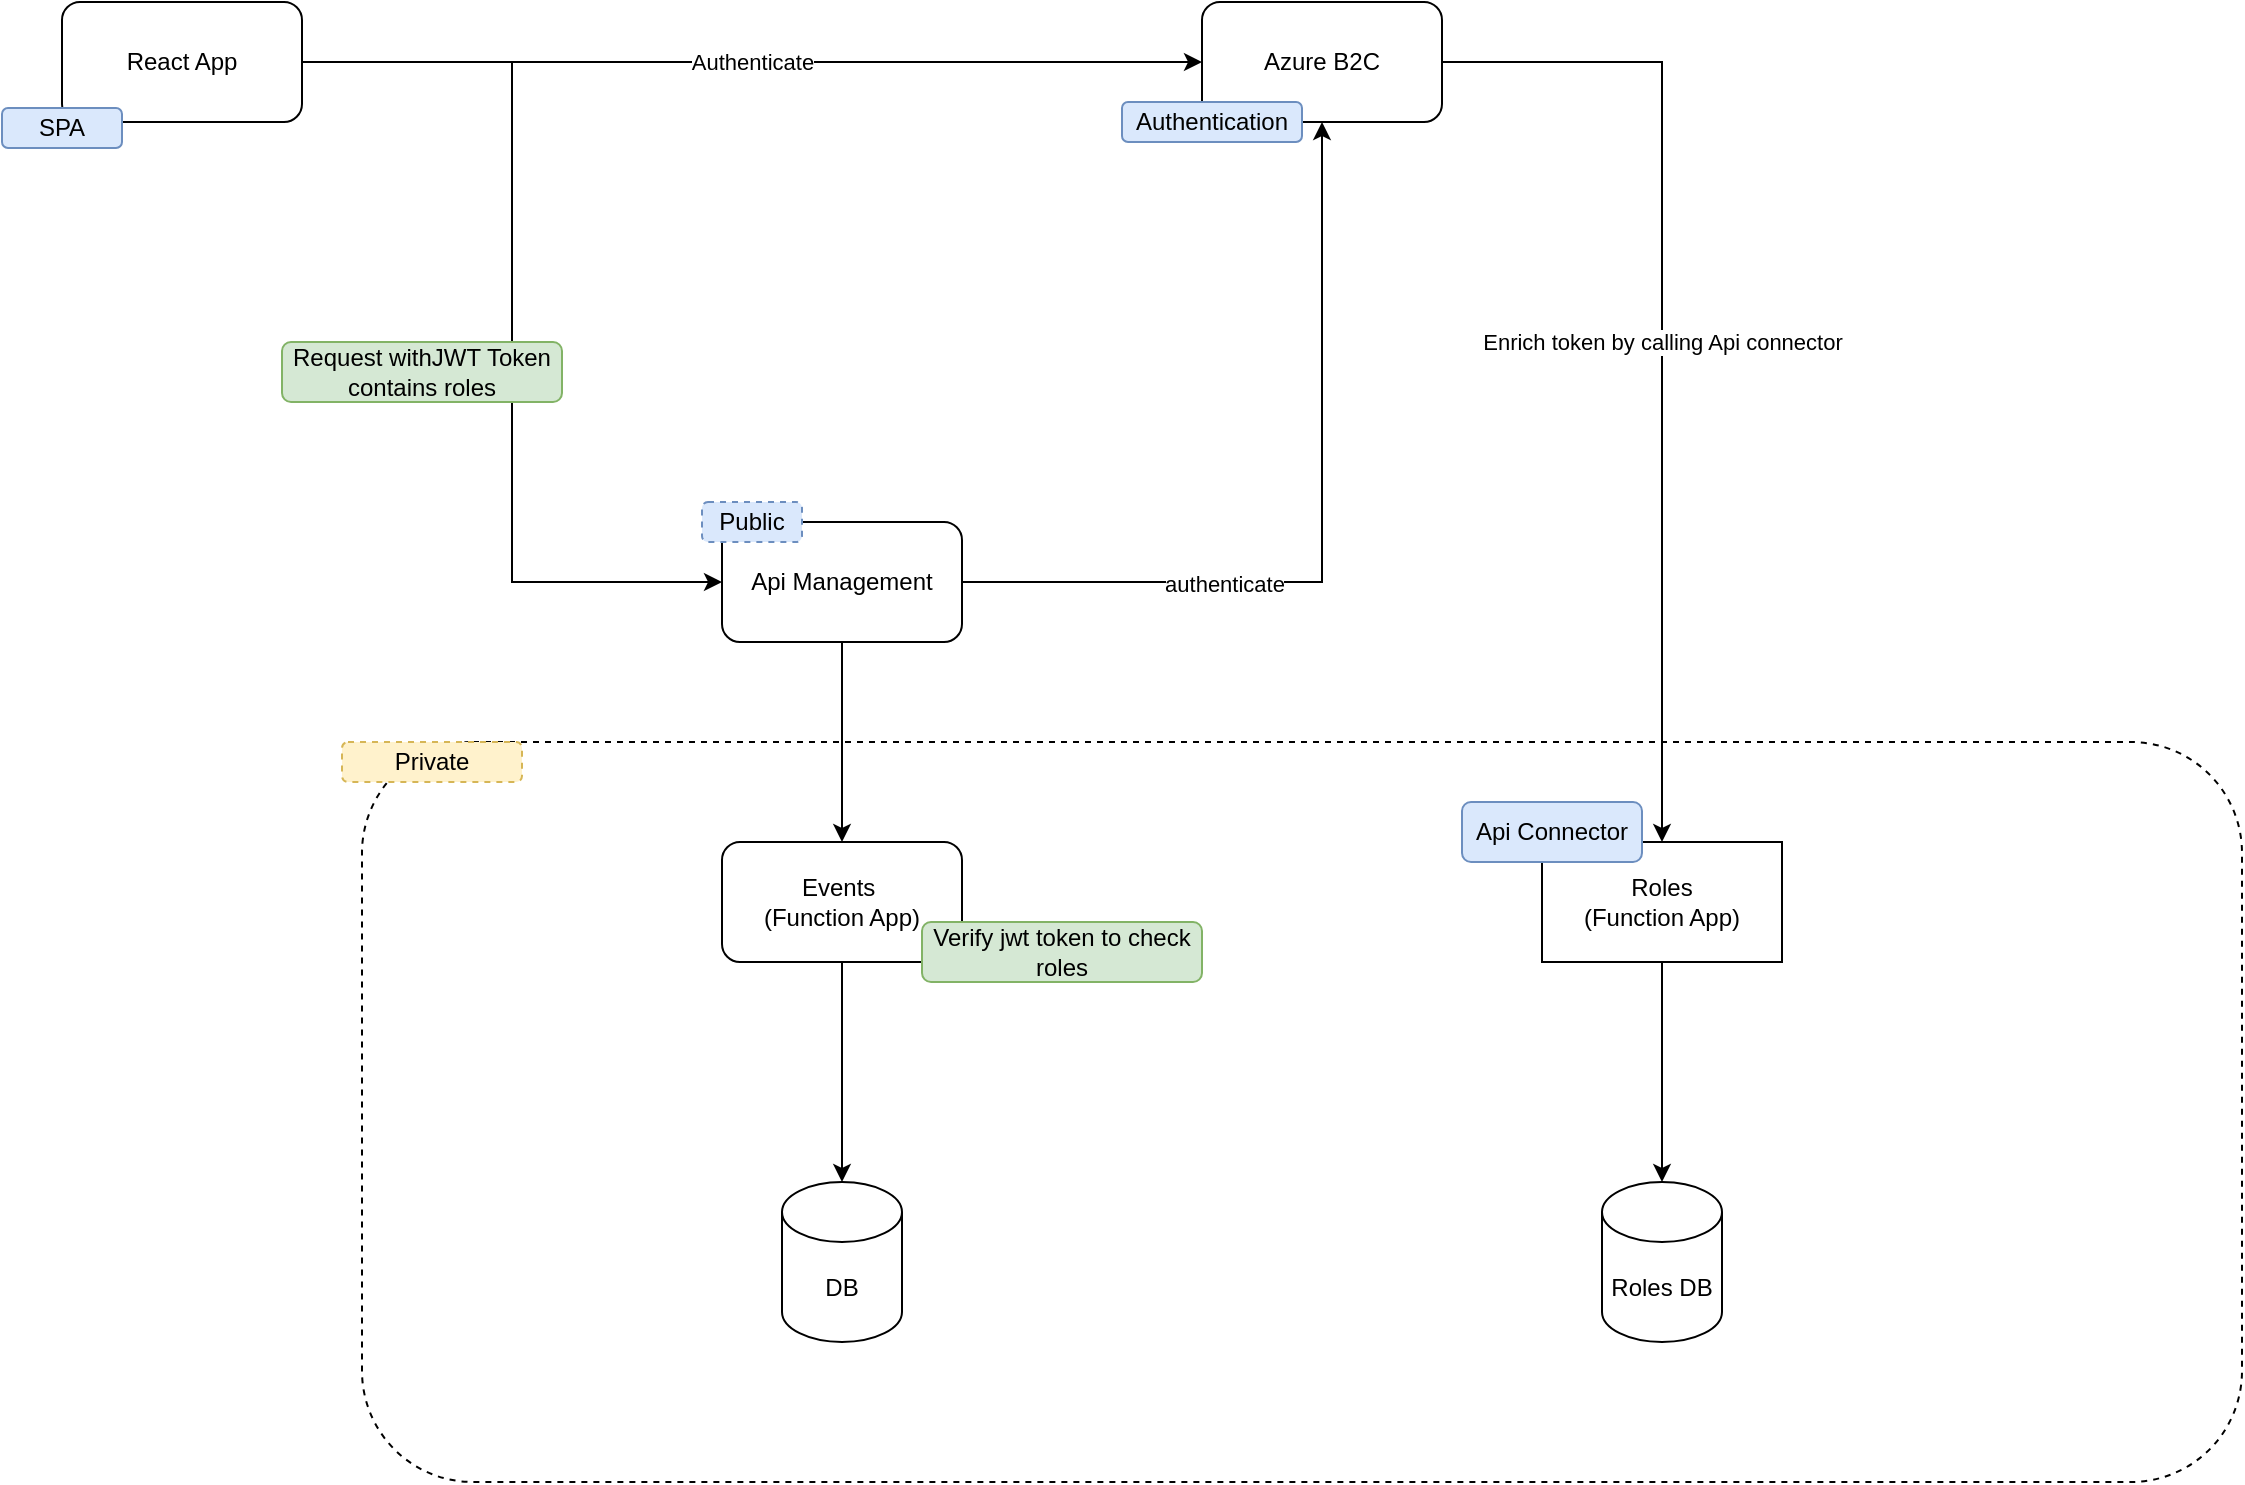 <mxfile version="20.3.0" type="device"><diagram id="ha1NMTqHLtMvem4_S_M9" name="Page-1"><mxGraphModel dx="2400" dy="929" grid="1" gridSize="10" guides="1" tooltips="1" connect="1" arrows="1" fold="1" page="1" pageScale="1" pageWidth="850" pageHeight="1100" math="0" shadow="0"><root><mxCell id="0"/><mxCell id="1" parent="0"/><mxCell id="WNqz-Y6a3gNv3SWh1s66-7" value="" style="rounded=1;whiteSpace=wrap;html=1;fillColor=none;dashed=1;" parent="1" vertex="1"><mxGeometry x="110" y="610" width="940" height="370" as="geometry"/></mxCell><mxCell id="TV1l9cybWo0IXHz9w8f3-4" value="Authenticate" style="edgeStyle=orthogonalEdgeStyle;rounded=0;orthogonalLoop=1;jettySize=auto;html=1;" parent="1" source="TV1l9cybWo0IXHz9w8f3-2" target="TV1l9cybWo0IXHz9w8f3-3" edge="1"><mxGeometry relative="1" as="geometry"/></mxCell><mxCell id="WNqz-Y6a3gNv3SWh1s66-2" style="edgeStyle=orthogonalEdgeStyle;rounded=0;orthogonalLoop=1;jettySize=auto;html=1;entryX=0;entryY=0.5;entryDx=0;entryDy=0;" parent="1" source="TV1l9cybWo0IXHz9w8f3-2" target="WNqz-Y6a3gNv3SWh1s66-1" edge="1"><mxGeometry relative="1" as="geometry"/></mxCell><mxCell id="TV1l9cybWo0IXHz9w8f3-2" value="React App" style="rounded=1;whiteSpace=wrap;html=1;" parent="1" vertex="1"><mxGeometry x="-40" y="240" width="120" height="60" as="geometry"/></mxCell><mxCell id="WNqz-Y6a3gNv3SWh1s66-13" value="Enrich token by calling Api connector" style="edgeStyle=orthogonalEdgeStyle;rounded=0;orthogonalLoop=1;jettySize=auto;html=1;" parent="1" source="TV1l9cybWo0IXHz9w8f3-3" target="WNqz-Y6a3gNv3SWh1s66-11" edge="1"><mxGeometry relative="1" as="geometry"/></mxCell><mxCell id="TV1l9cybWo0IXHz9w8f3-3" value="Azure B2C" style="rounded=1;whiteSpace=wrap;html=1;" parent="1" vertex="1"><mxGeometry x="530" y="240" width="120" height="60" as="geometry"/></mxCell><mxCell id="WNqz-Y6a3gNv3SWh1s66-20" style="edgeStyle=orthogonalEdgeStyle;rounded=0;orthogonalLoop=1;jettySize=auto;html=1;entryX=0.5;entryY=0;entryDx=0;entryDy=0;entryPerimeter=0;" parent="1" source="TV1l9cybWo0IXHz9w8f3-5" target="WNqz-Y6a3gNv3SWh1s66-19" edge="1"><mxGeometry relative="1" as="geometry"/></mxCell><mxCell id="TV1l9cybWo0IXHz9w8f3-5" value="Events&amp;nbsp;&lt;br&gt;(Function App)" style="rounded=1;whiteSpace=wrap;html=1;" parent="1" vertex="1"><mxGeometry x="290" y="660" width="120" height="60" as="geometry"/></mxCell><mxCell id="WNqz-Y6a3gNv3SWh1s66-4" style="edgeStyle=orthogonalEdgeStyle;rounded=0;orthogonalLoop=1;jettySize=auto;html=1;" parent="1" source="WNqz-Y6a3gNv3SWh1s66-1" target="TV1l9cybWo0IXHz9w8f3-3" edge="1"><mxGeometry relative="1" as="geometry"/></mxCell><mxCell id="WNqz-Y6a3gNv3SWh1s66-5" value="authenticate" style="edgeLabel;html=1;align=center;verticalAlign=middle;resizable=0;points=[];" parent="WNqz-Y6a3gNv3SWh1s66-4" vertex="1" connectable="0"><mxGeometry x="-0.361" y="-1" relative="1" as="geometry"><mxPoint as="offset"/></mxGeometry></mxCell><mxCell id="WNqz-Y6a3gNv3SWh1s66-6" style="edgeStyle=orthogonalEdgeStyle;rounded=0;orthogonalLoop=1;jettySize=auto;html=1;" parent="1" source="WNqz-Y6a3gNv3SWh1s66-1" target="TV1l9cybWo0IXHz9w8f3-5" edge="1"><mxGeometry relative="1" as="geometry"/></mxCell><mxCell id="WNqz-Y6a3gNv3SWh1s66-1" value="Api Management" style="rounded=1;whiteSpace=wrap;html=1;" parent="1" vertex="1"><mxGeometry x="290" y="500" width="120" height="60" as="geometry"/></mxCell><mxCell id="WNqz-Y6a3gNv3SWh1s66-8" value="Private" style="rounded=1;whiteSpace=wrap;html=1;dashed=1;fillColor=#fff2cc;strokeColor=#d6b656;" parent="1" vertex="1"><mxGeometry x="100" y="610" width="90" height="20" as="geometry"/></mxCell><mxCell id="WNqz-Y6a3gNv3SWh1s66-9" value="Public" style="rounded=1;whiteSpace=wrap;html=1;dashed=1;fillColor=#dae8fc;strokeColor=#6c8ebf;" parent="1" vertex="1"><mxGeometry x="280" y="490" width="50" height="20" as="geometry"/></mxCell><mxCell id="WNqz-Y6a3gNv3SWh1s66-15" style="edgeStyle=orthogonalEdgeStyle;rounded=0;orthogonalLoop=1;jettySize=auto;html=1;" parent="1" source="WNqz-Y6a3gNv3SWh1s66-11" target="WNqz-Y6a3gNv3SWh1s66-14" edge="1"><mxGeometry relative="1" as="geometry"/></mxCell><mxCell id="WNqz-Y6a3gNv3SWh1s66-11" value="Roles&lt;br&gt;(Function App)" style="rounded=0;whiteSpace=wrap;html=1;fillColor=none;" parent="1" vertex="1"><mxGeometry x="700" y="660" width="120" height="60" as="geometry"/></mxCell><mxCell id="WNqz-Y6a3gNv3SWh1s66-14" value="Roles DB" style="shape=cylinder3;whiteSpace=wrap;html=1;boundedLbl=1;backgroundOutline=1;size=15;fillColor=none;" parent="1" vertex="1"><mxGeometry x="730" y="830" width="60" height="80" as="geometry"/></mxCell><mxCell id="WNqz-Y6a3gNv3SWh1s66-16" value="Api Connector" style="rounded=1;whiteSpace=wrap;html=1;fillColor=#dae8fc;strokeColor=#6c8ebf;" parent="1" vertex="1"><mxGeometry x="660" y="640" width="90" height="30" as="geometry"/></mxCell><mxCell id="WNqz-Y6a3gNv3SWh1s66-19" value="DB" style="shape=cylinder3;whiteSpace=wrap;html=1;boundedLbl=1;backgroundOutline=1;size=15;fillColor=none;" parent="1" vertex="1"><mxGeometry x="320" y="830" width="60" height="80" as="geometry"/></mxCell><mxCell id="nowduXY0m_cYJ1-x0pCh-1" value="Verify jwt token to check roles" style="rounded=1;whiteSpace=wrap;html=1;fillColor=#d5e8d4;strokeColor=#82b366;" parent="1" vertex="1"><mxGeometry x="390" y="700" width="140" height="30" as="geometry"/></mxCell><mxCell id="8xvqNk1Osi5OqTVGLo1S-1" value="SPA" style="rounded=1;whiteSpace=wrap;html=1;fillColor=#dae8fc;strokeColor=#6c8ebf;" vertex="1" parent="1"><mxGeometry x="-70" y="293" width="60" height="20" as="geometry"/></mxCell><mxCell id="8xvqNk1Osi5OqTVGLo1S-2" value="Authentication" style="rounded=1;whiteSpace=wrap;html=1;fillColor=#dae8fc;strokeColor=#6c8ebf;" vertex="1" parent="1"><mxGeometry x="490" y="290" width="90" height="20" as="geometry"/></mxCell><mxCell id="8xvqNk1Osi5OqTVGLo1S-6" value="Request withJWT Token contains roles" style="rounded=1;whiteSpace=wrap;html=1;fillColor=#d5e8d4;strokeColor=#82b366;" vertex="1" parent="1"><mxGeometry x="70" y="410" width="140" height="30" as="geometry"/></mxCell></root></mxGraphModel></diagram></mxfile>